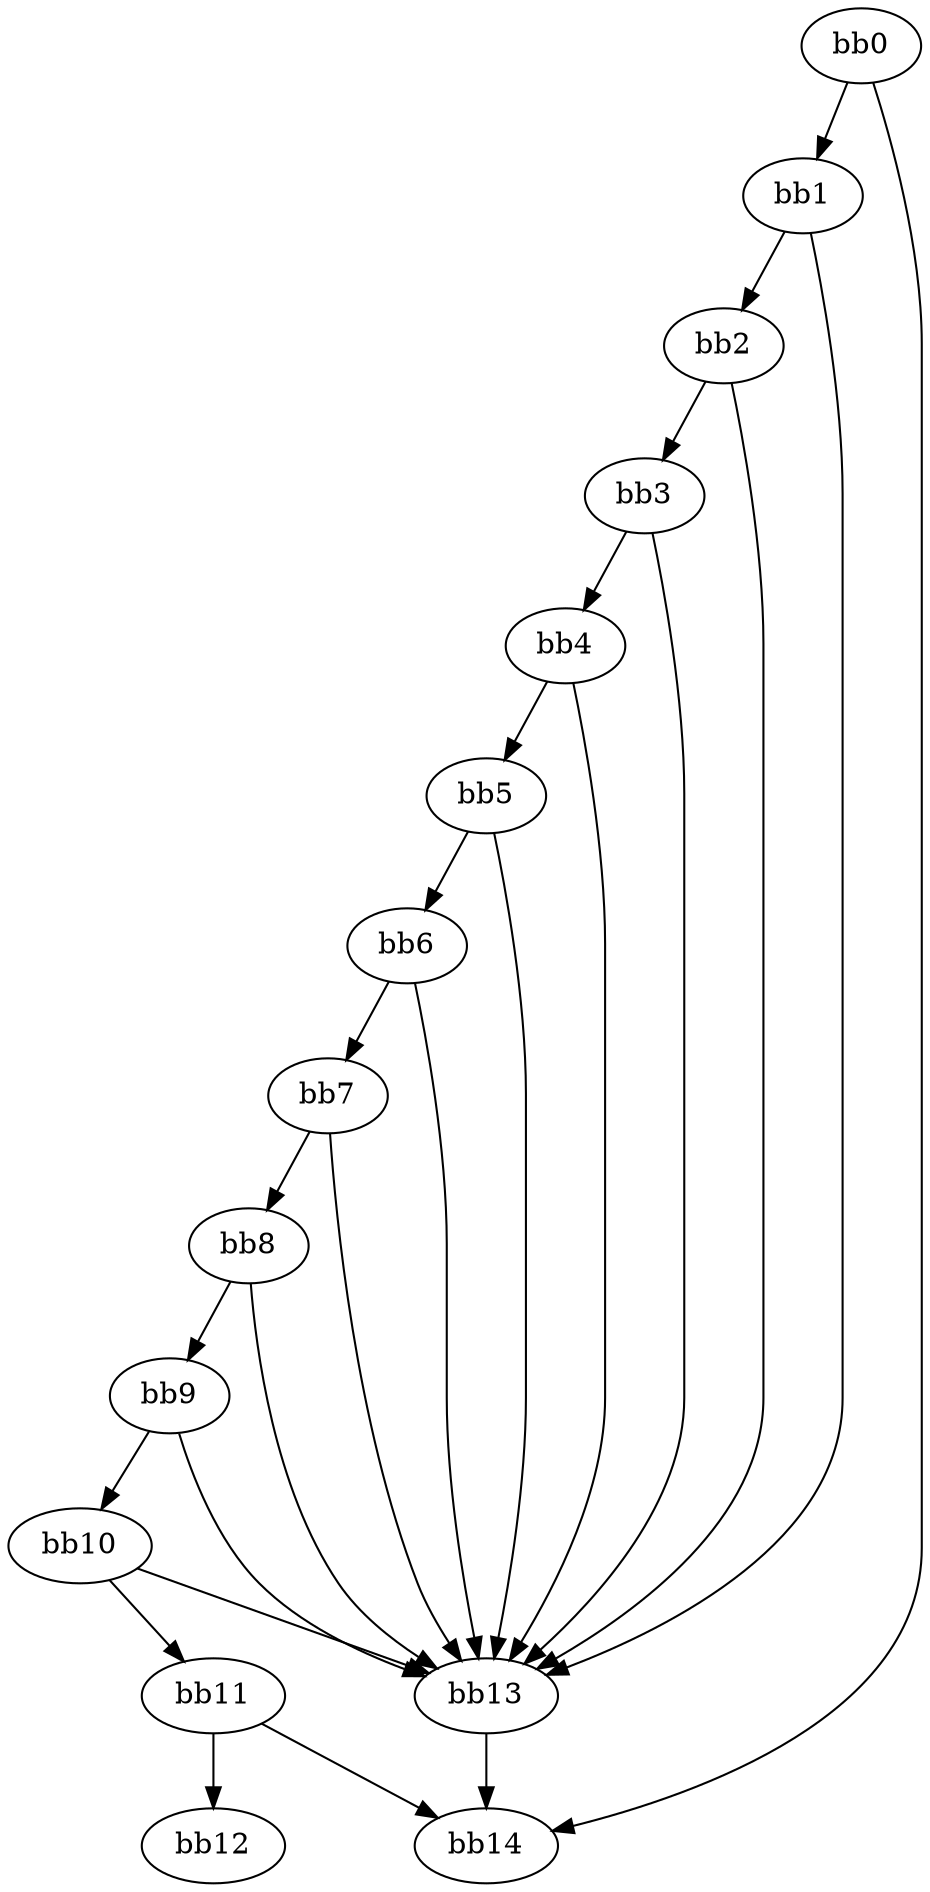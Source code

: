 digraph {
    0 [ label = "bb0\l" ]
    1 [ label = "bb1\l" ]
    2 [ label = "bb2\l" ]
    3 [ label = "bb3\l" ]
    4 [ label = "bb4\l" ]
    5 [ label = "bb5\l" ]
    6 [ label = "bb6\l" ]
    7 [ label = "bb7\l" ]
    8 [ label = "bb8\l" ]
    9 [ label = "bb9\l" ]
    10 [ label = "bb10\l" ]
    11 [ label = "bb11\l" ]
    12 [ label = "bb12\l" ]
    13 [ label = "bb13\l" ]
    14 [ label = "bb14\l" ]
    0 -> 1 [ ]
    0 -> 14 [ ]
    1 -> 2 [ ]
    1 -> 13 [ ]
    2 -> 3 [ ]
    2 -> 13 [ ]
    3 -> 4 [ ]
    3 -> 13 [ ]
    4 -> 5 [ ]
    4 -> 13 [ ]
    5 -> 6 [ ]
    5 -> 13 [ ]
    6 -> 7 [ ]
    6 -> 13 [ ]
    7 -> 8 [ ]
    7 -> 13 [ ]
    8 -> 9 [ ]
    8 -> 13 [ ]
    9 -> 10 [ ]
    9 -> 13 [ ]
    10 -> 11 [ ]
    10 -> 13 [ ]
    11 -> 12 [ ]
    11 -> 14 [ ]
    13 -> 14 [ ]
}

